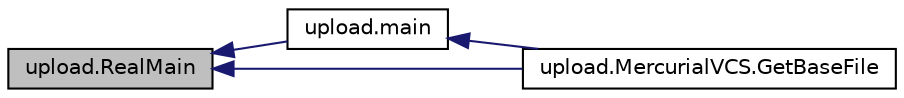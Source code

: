 digraph "upload.RealMain"
{
  edge [fontname="Helvetica",fontsize="10",labelfontname="Helvetica",labelfontsize="10"];
  node [fontname="Helvetica",fontsize="10",shape=record];
  rankdir="LR";
  Node91 [label="upload.RealMain",height=0.2,width=0.4,color="black", fillcolor="grey75", style="filled", fontcolor="black"];
  Node91 -> Node92 [dir="back",color="midnightblue",fontsize="10",style="solid",fontname="Helvetica"];
  Node92 [label="upload.main",height=0.2,width=0.4,color="black", fillcolor="white", style="filled",URL="$d3/d3e/namespaceupload.html#aef3fcf7a8d77d13ba75adbf58b6c43ee"];
  Node92 -> Node93 [dir="back",color="midnightblue",fontsize="10",style="solid",fontname="Helvetica"];
  Node93 [label="upload.MercurialVCS.GetBaseFile",height=0.2,width=0.4,color="black", fillcolor="white", style="filled",URL="$d2/de0/classupload_1_1_mercurial_v_c_s.html#a0cdc0cbe6ac4daab82f5f01e6ae2e670"];
  Node91 -> Node93 [dir="back",color="midnightblue",fontsize="10",style="solid",fontname="Helvetica"];
}
